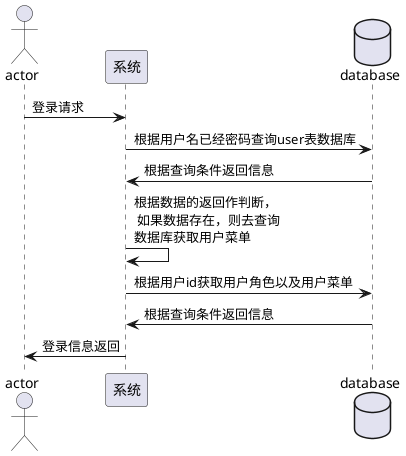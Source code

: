 @startuml
actor actor as 用户

用户 -> 系统: 登录请求
database database as 数据库
系统 -> 数据库 : 根据用户名已经密码查询user表数据库
数据库 -> 系统 : 根据查询条件返回信息
系统 -> 系统 : 根据数据的返回作判断，\n 如果数据存在，则去查询\n数据库获取用户菜单
系统 -> 数据库 : 根据用户id获取用户角色以及用户菜单
数据库 -> 系统 : 根据查询条件返回信息
系统 -> 用户: 登录信息返回
@enduml
